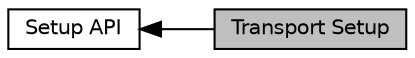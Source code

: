 digraph "Transport Setup"
{
  edge [fontname="Helvetica",fontsize="10",labelfontname="Helvetica",labelfontsize="10"];
  node [fontname="Helvetica",fontsize="10",shape=record];
  rankdir=LR;
  Node0 [label="Transport Setup",height=0.2,width=0.4,color="black", fillcolor="grey75", style="filled", fontcolor="black"];
  Node1 [label="Setup API",height=0.2,width=0.4,color="black", fillcolor="white", style="filled",URL="$group__setup.html",tooltip="C language setup functions. "];
  Node1->Node0 [shape=plaintext, dir="back", style="solid"];
}
